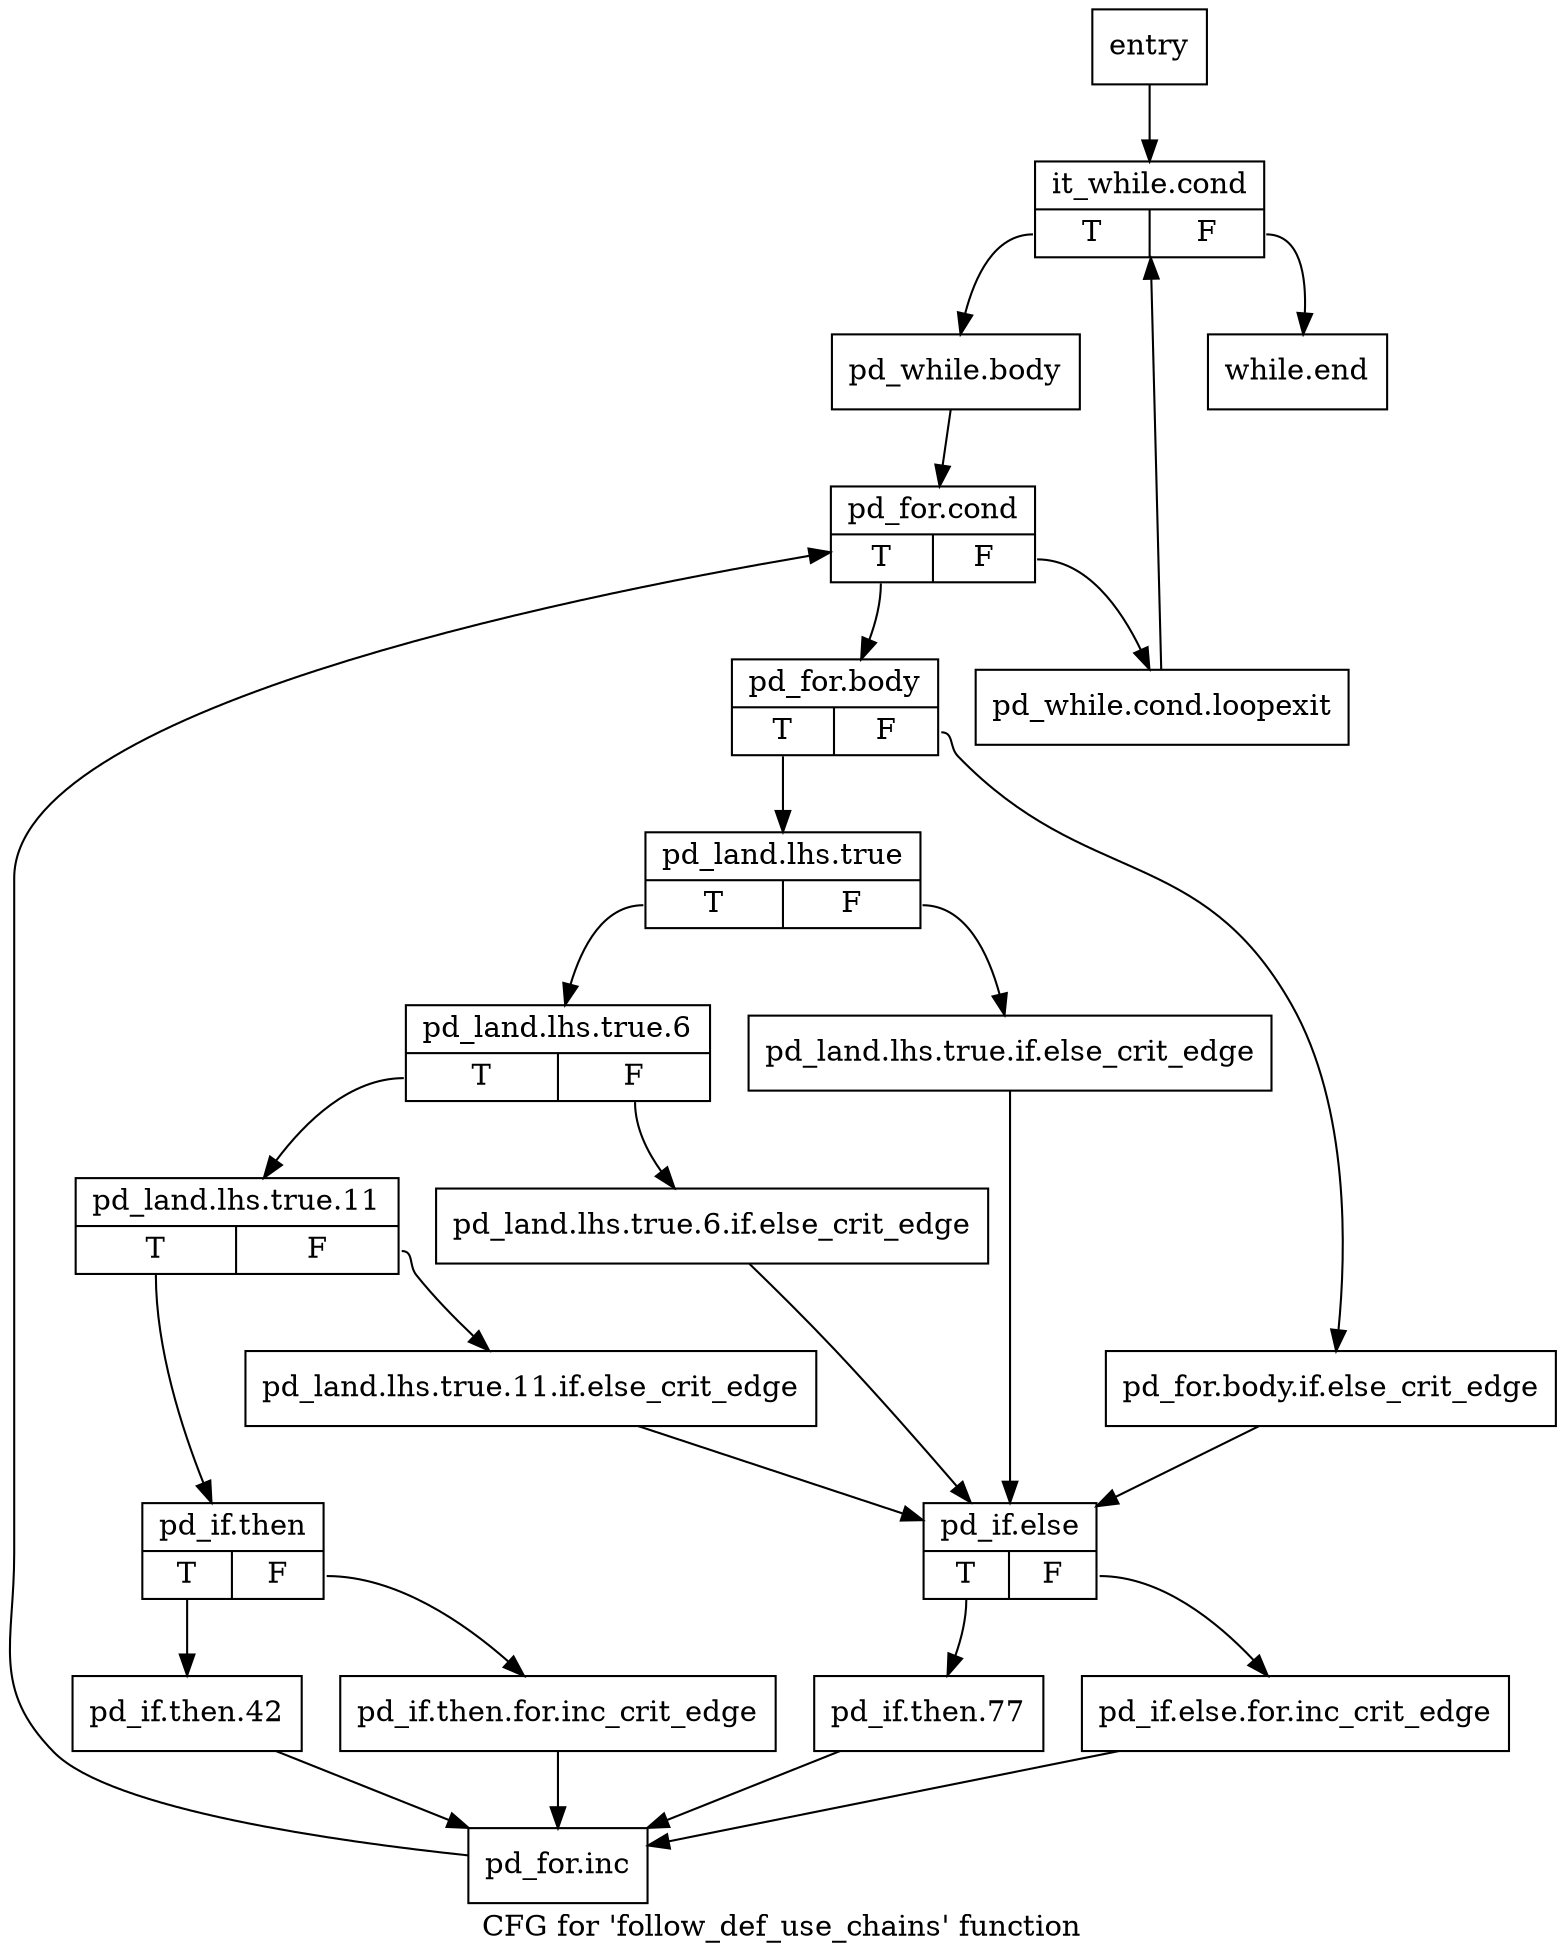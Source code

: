 digraph "CFG for 'follow_def_use_chains' function" {
	label="CFG for 'follow_def_use_chains' function";

	Node0x91c25e0 [shape=record,label="{entry}"];
	Node0x91c25e0 -> Node0x91d4410;
	Node0x91d43c0 [shape=record,label="{pd_while.cond.loopexit}"];
	Node0x91d43c0 -> Node0x91d4410;
	Node0x91d4410 [shape=record,label="{it_while.cond|{<s0>T|<s1>F}}"];
	Node0x91d4410:s0 -> Node0x91d4460;
	Node0x91d4410:s1 -> Node0x91d49b0;
	Node0x91d4460 [shape=record,label="{pd_while.body}"];
	Node0x91d4460 -> Node0x91d44b0;
	Node0x91d44b0 [shape=record,label="{pd_for.cond|{<s0>T|<s1>F}}"];
	Node0x91d44b0:s0 -> Node0x91d4500;
	Node0x91d44b0:s1 -> Node0x91d43c0;
	Node0x91d4500 [shape=record,label="{pd_for.body|{<s0>T|<s1>F}}"];
	Node0x91d4500:s0 -> Node0x91d45a0;
	Node0x91d4500:s1 -> Node0x91d4550;
	Node0x91d4550 [shape=record,label="{pd_for.body.if.else_crit_edge}"];
	Node0x91d4550 -> Node0x91d4870;
	Node0x91d45a0 [shape=record,label="{pd_land.lhs.true|{<s0>T|<s1>F}}"];
	Node0x91d45a0:s0 -> Node0x91d4640;
	Node0x91d45a0:s1 -> Node0x91d45f0;
	Node0x91d45f0 [shape=record,label="{pd_land.lhs.true.if.else_crit_edge}"];
	Node0x91d45f0 -> Node0x91d4870;
	Node0x91d4640 [shape=record,label="{pd_land.lhs.true.6|{<s0>T|<s1>F}}"];
	Node0x91d4640:s0 -> Node0x91d46e0;
	Node0x91d4640:s1 -> Node0x91d4690;
	Node0x91d4690 [shape=record,label="{pd_land.lhs.true.6.if.else_crit_edge}"];
	Node0x91d4690 -> Node0x91d4870;
	Node0x91d46e0 [shape=record,label="{pd_land.lhs.true.11|{<s0>T|<s1>F}}"];
	Node0x91d46e0:s0 -> Node0x91d4780;
	Node0x91d46e0:s1 -> Node0x91d4730;
	Node0x91d4730 [shape=record,label="{pd_land.lhs.true.11.if.else_crit_edge}"];
	Node0x91d4730 -> Node0x91d4870;
	Node0x91d4780 [shape=record,label="{pd_if.then|{<s0>T|<s1>F}}"];
	Node0x91d4780:s0 -> Node0x91d4820;
	Node0x91d4780:s1 -> Node0x91d47d0;
	Node0x91d47d0 [shape=record,label="{pd_if.then.for.inc_crit_edge}"];
	Node0x91d47d0 -> Node0x91d4960;
	Node0x91d4820 [shape=record,label="{pd_if.then.42}"];
	Node0x91d4820 -> Node0x91d4960;
	Node0x91d4870 [shape=record,label="{pd_if.else|{<s0>T|<s1>F}}"];
	Node0x91d4870:s0 -> Node0x91d4910;
	Node0x91d4870:s1 -> Node0x91d48c0;
	Node0x91d48c0 [shape=record,label="{pd_if.else.for.inc_crit_edge}"];
	Node0x91d48c0 -> Node0x91d4960;
	Node0x91d4910 [shape=record,label="{pd_if.then.77}"];
	Node0x91d4910 -> Node0x91d4960;
	Node0x91d4960 [shape=record,label="{pd_for.inc}"];
	Node0x91d4960 -> Node0x91d44b0;
	Node0x91d49b0 [shape=record,label="{while.end}"];
}

